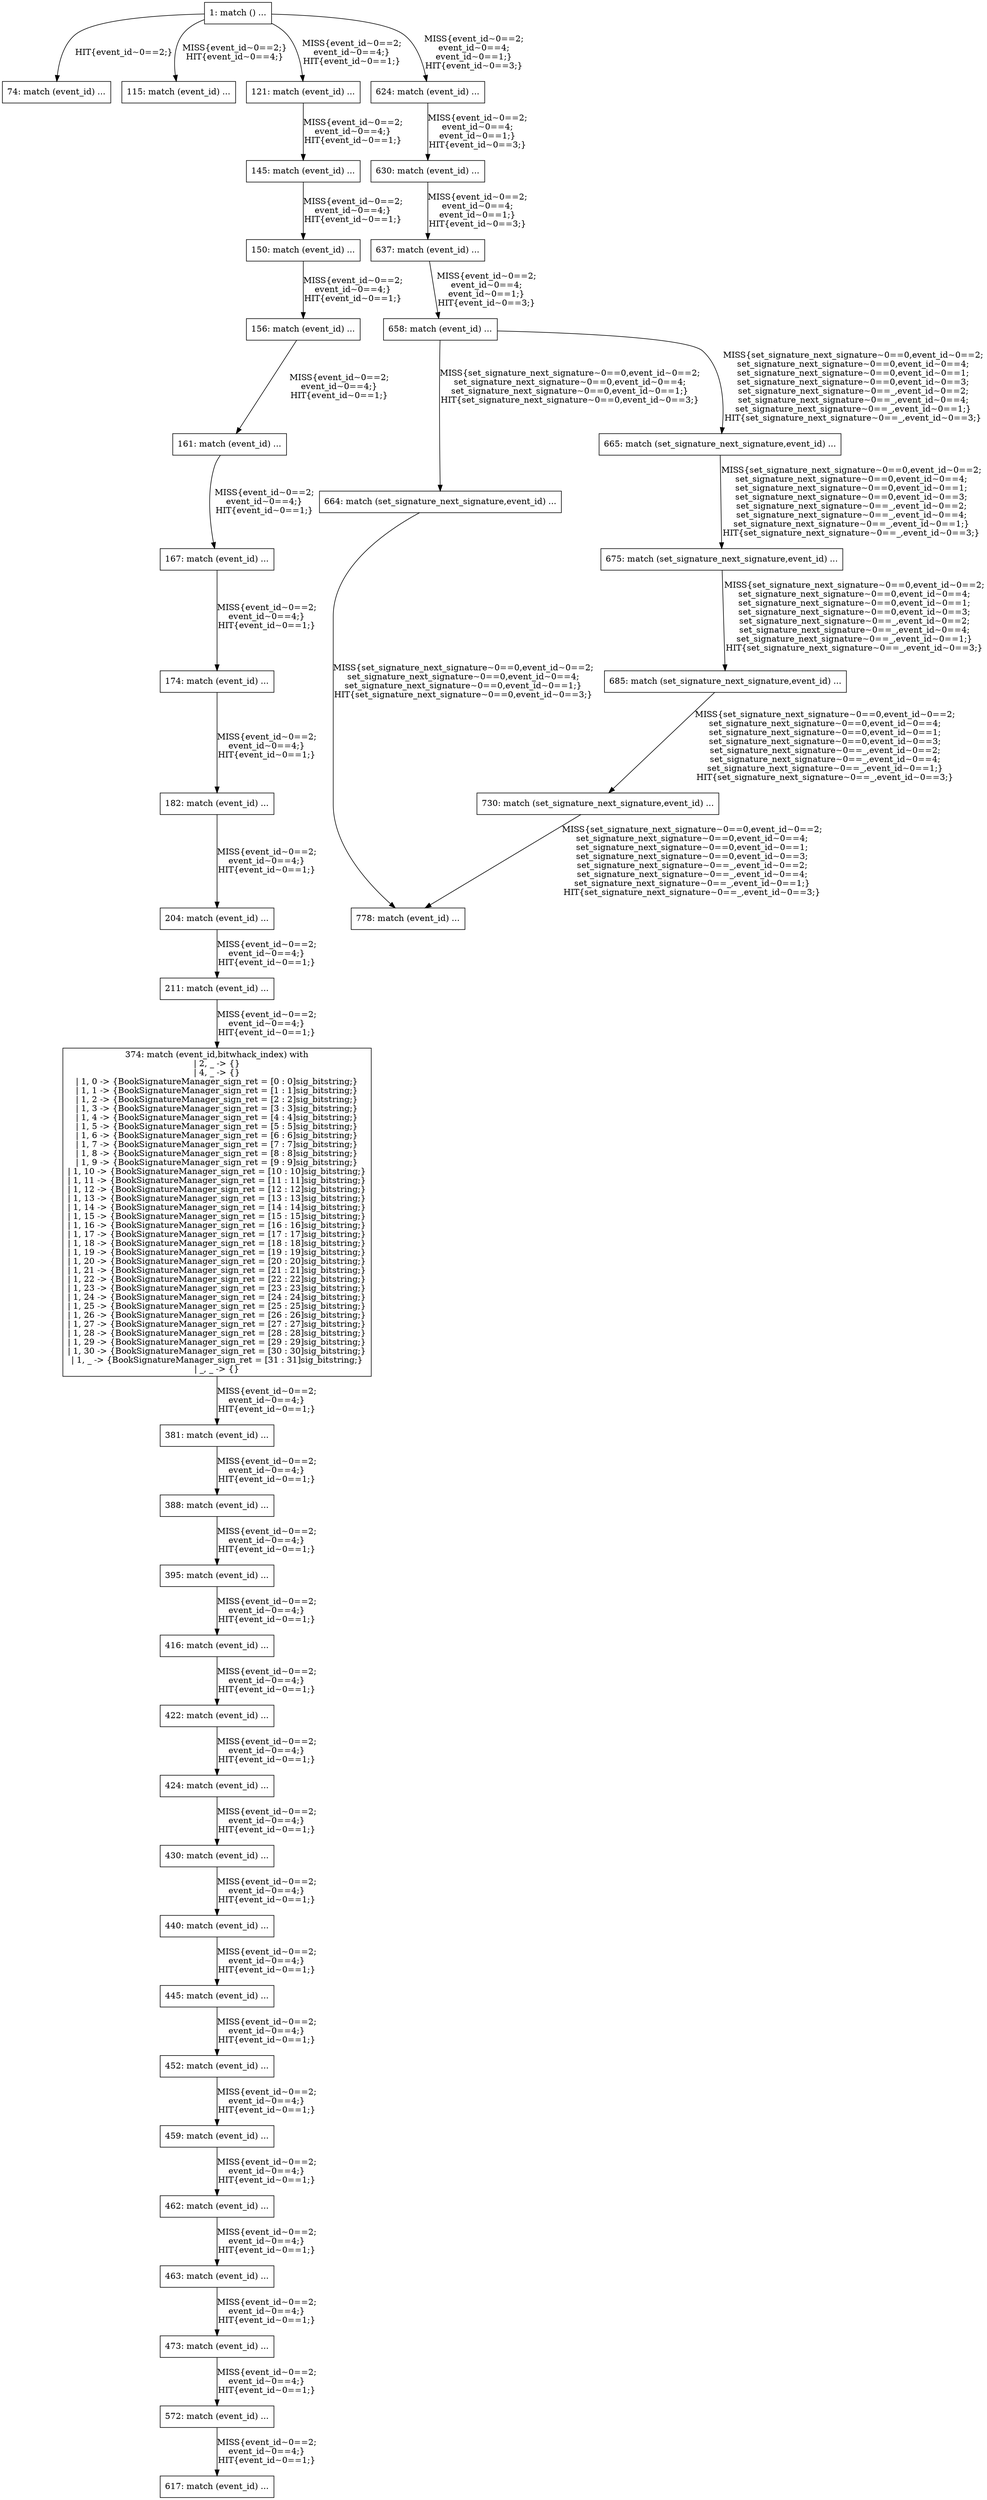 digraph G {
  "1: match () ...
" [shape=box, ];
  "74: match (event_id) ...
" [shape=box, ];
  "115: match (event_id) ...
" [shape=box, ];
  "121: match (event_id) ...
" [shape=box, ];
  "145: match (event_id) ...
" [shape=box, ];
  "150: match (event_id) ...
" [shape=box, ];
  "156: match (event_id) ...
" [shape=box, ];
  "161: match (event_id) ...
" [shape=box, ];
  "167: match (event_id) ...
" [shape=box, ];
  "174: match (event_id) ...
" [shape=box, ];
  "182: match (event_id) ...
" [shape=box, ];
  "204: match (event_id) ...
" [shape=box, ];
  "211: match (event_id) ...
" [shape=box, ];
  "374: match (event_id,bitwhack_index) with
| 2, _ -> {}
| 4, _ -> {}
| 1, 0 -> {BookSignatureManager_sign_ret = [0 : 0]sig_bitstring;}
| 1, 1 -> {BookSignatureManager_sign_ret = [1 : 1]sig_bitstring;}
| 1, 2 -> {BookSignatureManager_sign_ret = [2 : 2]sig_bitstring;}
| 1, 3 -> {BookSignatureManager_sign_ret = [3 : 3]sig_bitstring;}
| 1, 4 -> {BookSignatureManager_sign_ret = [4 : 4]sig_bitstring;}
| 1, 5 -> {BookSignatureManager_sign_ret = [5 : 5]sig_bitstring;}
| 1, 6 -> {BookSignatureManager_sign_ret = [6 : 6]sig_bitstring;}
| 1, 7 -> {BookSignatureManager_sign_ret = [7 : 7]sig_bitstring;}
| 1, 8 -> {BookSignatureManager_sign_ret = [8 : 8]sig_bitstring;}
| 1, 9 -> {BookSignatureManager_sign_ret = [9 : 9]sig_bitstring;}
| 1, 10 -> {BookSignatureManager_sign_ret = [10 : 10]sig_bitstring;}
| 1, 11 -> {BookSignatureManager_sign_ret = [11 : 11]sig_bitstring;}
| 1, 12 -> {BookSignatureManager_sign_ret = [12 : 12]sig_bitstring;}
| 1, 13 -> {BookSignatureManager_sign_ret = [13 : 13]sig_bitstring;}
| 1, 14 -> {BookSignatureManager_sign_ret = [14 : 14]sig_bitstring;}
| 1, 15 -> {BookSignatureManager_sign_ret = [15 : 15]sig_bitstring;}
| 1, 16 -> {BookSignatureManager_sign_ret = [16 : 16]sig_bitstring;}
| 1, 17 -> {BookSignatureManager_sign_ret = [17 : 17]sig_bitstring;}
| 1, 18 -> {BookSignatureManager_sign_ret = [18 : 18]sig_bitstring;}
| 1, 19 -> {BookSignatureManager_sign_ret = [19 : 19]sig_bitstring;}
| 1, 20 -> {BookSignatureManager_sign_ret = [20 : 20]sig_bitstring;}
| 1, 21 -> {BookSignatureManager_sign_ret = [21 : 21]sig_bitstring;}
| 1, 22 -> {BookSignatureManager_sign_ret = [22 : 22]sig_bitstring;}
| 1, 23 -> {BookSignatureManager_sign_ret = [23 : 23]sig_bitstring;}
| 1, 24 -> {BookSignatureManager_sign_ret = [24 : 24]sig_bitstring;}
| 1, 25 -> {BookSignatureManager_sign_ret = [25 : 25]sig_bitstring;}
| 1, 26 -> {BookSignatureManager_sign_ret = [26 : 26]sig_bitstring;}
| 1, 27 -> {BookSignatureManager_sign_ret = [27 : 27]sig_bitstring;}
| 1, 28 -> {BookSignatureManager_sign_ret = [28 : 28]sig_bitstring;}
| 1, 29 -> {BookSignatureManager_sign_ret = [29 : 29]sig_bitstring;}
| 1, 30 -> {BookSignatureManager_sign_ret = [30 : 30]sig_bitstring;}
| 1, _ -> {BookSignatureManager_sign_ret = [31 : 31]sig_bitstring;}
| _, _ -> {}" [
  shape=box, ];
  "381: match (event_id) ...
" [shape=box, ];
  "388: match (event_id) ...
" [shape=box, ];
  "395: match (event_id) ...
" [shape=box, ];
  "416: match (event_id) ...
" [shape=box, ];
  "422: match (event_id) ...
" [shape=box, ];
  "424: match (event_id) ...
" [shape=box, ];
  "430: match (event_id) ...
" [shape=box, ];
  "440: match (event_id) ...
" [shape=box, ];
  "445: match (event_id) ...
" [shape=box, ];
  "452: match (event_id) ...
" [shape=box, ];
  "459: match (event_id) ...
" [shape=box, ];
  "462: match (event_id) ...
" [shape=box, ];
  "463: match (event_id) ...
" [shape=box, ];
  "473: match (event_id) ...
" [shape=box, ];
  "572: match (event_id) ...
" [shape=box, ];
  "617: match (event_id) ...
" [shape=box, ];
  "624: match (event_id) ...
" [shape=box, ];
  "630: match (event_id) ...
" [shape=box, ];
  "637: match (event_id) ...
" [shape=box, ];
  "658: match (event_id) ...
" [shape=box, ];
  "664: match (set_signature_next_signature,event_id) ...
" [shape=box, ];
  "665: match (set_signature_next_signature,event_id) ...
" [shape=box, ];
  "675: match (set_signature_next_signature,event_id) ...
" [shape=box, ];
  "685: match (set_signature_next_signature,event_id) ...
" [shape=box, ];
  "730: match (set_signature_next_signature,event_id) ...
" [shape=box, ];
  "778: match (event_id) ...
" [shape=box, ];
  
  
  "1: match () ...
" -> "74: match (event_id) ...
" [label="HIT{event_id~0==2;}",
                                                     ];
  "1: match () ...
" -> "115: match (event_id) ...
" [label="MISS{event_id~0==2;}
HIT{event_id~0==4;}",
                                                      ];
  "1: match () ...
" -> "121: match (event_id) ...
" [label="MISS{event_id~0==2;
event_id~0==4;}
HIT{event_id~0==1;}",
                                                      ];
  "1: match () ...
" -> "624: match (event_id) ...
" [label="MISS{event_id~0==2;
event_id~0==4;
event_id~0==1;}
HIT{event_id~0==3;}",
                                                      ];
  "121: match (event_id) ...
" -> "145: match (event_id) ...
" [label="MISS{event_id~0==2;
event_id~0==4;}
HIT{event_id~0==1;}",
                                                                ];
  "145: match (event_id) ...
" -> "150: match (event_id) ...
" [label="MISS{event_id~0==2;
event_id~0==4;}
HIT{event_id~0==1;}",
                                                                ];
  "150: match (event_id) ...
" -> "156: match (event_id) ...
" [label="MISS{event_id~0==2;
event_id~0==4;}
HIT{event_id~0==1;}",
                                                                ];
  "156: match (event_id) ...
" -> "161: match (event_id) ...
" [label="MISS{event_id~0==2;
event_id~0==4;}
HIT{event_id~0==1;}",
                                                                ];
  "161: match (event_id) ...
" -> "167: match (event_id) ...
" [label="MISS{event_id~0==2;
event_id~0==4;}
HIT{event_id~0==1;}",
                                                                ];
  "167: match (event_id) ...
" -> "174: match (event_id) ...
" [label="MISS{event_id~0==2;
event_id~0==4;}
HIT{event_id~0==1;}",
                                                                ];
  "174: match (event_id) ...
" -> "182: match (event_id) ...
" [label="MISS{event_id~0==2;
event_id~0==4;}
HIT{event_id~0==1;}",
                                                                ];
  "182: match (event_id) ...
" -> "204: match (event_id) ...
" [label="MISS{event_id~0==2;
event_id~0==4;}
HIT{event_id~0==1;}",
                                                                ];
  "204: match (event_id) ...
" -> "211: match (event_id) ...
" [label="MISS{event_id~0==2;
event_id~0==4;}
HIT{event_id~0==1;}",
                                                                ];
  "211: match (event_id) ...
" -> "374: match (event_id,bitwhack_index) with
| 2, _ -> {}
| 4, _ -> {}
| 1, 0 -> {BookSignatureManager_sign_ret = [0 : 0]sig_bitstring;}
| 1, 1 -> {BookSignatureManager_sign_ret = [1 : 1]sig_bitstring;}
| 1, 2 -> {BookSignatureManager_sign_ret = [2 : 2]sig_bitstring;}
| 1, 3 -> {BookSignatureManager_sign_ret = [3 : 3]sig_bitstring;}
| 1, 4 -> {BookSignatureManager_sign_ret = [4 : 4]sig_bitstring;}
| 1, 5 -> {BookSignatureManager_sign_ret = [5 : 5]sig_bitstring;}
| 1, 6 -> {BookSignatureManager_sign_ret = [6 : 6]sig_bitstring;}
| 1, 7 -> {BookSignatureManager_sign_ret = [7 : 7]sig_bitstring;}
| 1, 8 -> {BookSignatureManager_sign_ret = [8 : 8]sig_bitstring;}
| 1, 9 -> {BookSignatureManager_sign_ret = [9 : 9]sig_bitstring;}
| 1, 10 -> {BookSignatureManager_sign_ret = [10 : 10]sig_bitstring;}
| 1, 11 -> {BookSignatureManager_sign_ret = [11 : 11]sig_bitstring;}
| 1, 12 -> {BookSignatureManager_sign_ret = [12 : 12]sig_bitstring;}
| 1, 13 -> {BookSignatureManager_sign_ret = [13 : 13]sig_bitstring;}
| 1, 14 -> {BookSignatureManager_sign_ret = [14 : 14]sig_bitstring;}
| 1, 15 -> {BookSignatureManager_sign_ret = [15 : 15]sig_bitstring;}
| 1, 16 -> {BookSignatureManager_sign_ret = [16 : 16]sig_bitstring;}
| 1, 17 -> {BookSignatureManager_sign_ret = [17 : 17]sig_bitstring;}
| 1, 18 -> {BookSignatureManager_sign_ret = [18 : 18]sig_bitstring;}
| 1, 19 -> {BookSignatureManager_sign_ret = [19 : 19]sig_bitstring;}
| 1, 20 -> {BookSignatureManager_sign_ret = [20 : 20]sig_bitstring;}
| 1, 21 -> {BookSignatureManager_sign_ret = [21 : 21]sig_bitstring;}
| 1, 22 -> {BookSignatureManager_sign_ret = [22 : 22]sig_bitstring;}
| 1, 23 -> {BookSignatureManager_sign_ret = [23 : 23]sig_bitstring;}
| 1, 24 -> {BookSignatureManager_sign_ret = [24 : 24]sig_bitstring;}
| 1, 25 -> {BookSignatureManager_sign_ret = [25 : 25]sig_bitstring;}
| 1, 26 -> {BookSignatureManager_sign_ret = [26 : 26]sig_bitstring;}
| 1, 27 -> {BookSignatureManager_sign_ret = [27 : 27]sig_bitstring;}
| 1, 28 -> {BookSignatureManager_sign_ret = [28 : 28]sig_bitstring;}
| 1, 29 -> {BookSignatureManager_sign_ret = [29 : 29]sig_bitstring;}
| 1, 30 -> {BookSignatureManager_sign_ret = [30 : 30]sig_bitstring;}
| 1, _ -> {BookSignatureManager_sign_ret = [31 : 31]sig_bitstring;}
| _, _ -> {}" [
  label="MISS{event_id~0==2;
event_id~0==4;}
HIT{event_id~0==1;}", ];
  "374: match (event_id,bitwhack_index) with
| 2, _ -> {}
| 4, _ -> {}
| 1, 0 -> {BookSignatureManager_sign_ret = [0 : 0]sig_bitstring;}
| 1, 1 -> {BookSignatureManager_sign_ret = [1 : 1]sig_bitstring;}
| 1, 2 -> {BookSignatureManager_sign_ret = [2 : 2]sig_bitstring;}
| 1, 3 -> {BookSignatureManager_sign_ret = [3 : 3]sig_bitstring;}
| 1, 4 -> {BookSignatureManager_sign_ret = [4 : 4]sig_bitstring;}
| 1, 5 -> {BookSignatureManager_sign_ret = [5 : 5]sig_bitstring;}
| 1, 6 -> {BookSignatureManager_sign_ret = [6 : 6]sig_bitstring;}
| 1, 7 -> {BookSignatureManager_sign_ret = [7 : 7]sig_bitstring;}
| 1, 8 -> {BookSignatureManager_sign_ret = [8 : 8]sig_bitstring;}
| 1, 9 -> {BookSignatureManager_sign_ret = [9 : 9]sig_bitstring;}
| 1, 10 -> {BookSignatureManager_sign_ret = [10 : 10]sig_bitstring;}
| 1, 11 -> {BookSignatureManager_sign_ret = [11 : 11]sig_bitstring;}
| 1, 12 -> {BookSignatureManager_sign_ret = [12 : 12]sig_bitstring;}
| 1, 13 -> {BookSignatureManager_sign_ret = [13 : 13]sig_bitstring;}
| 1, 14 -> {BookSignatureManager_sign_ret = [14 : 14]sig_bitstring;}
| 1, 15 -> {BookSignatureManager_sign_ret = [15 : 15]sig_bitstring;}
| 1, 16 -> {BookSignatureManager_sign_ret = [16 : 16]sig_bitstring;}
| 1, 17 -> {BookSignatureManager_sign_ret = [17 : 17]sig_bitstring;}
| 1, 18 -> {BookSignatureManager_sign_ret = [18 : 18]sig_bitstring;}
| 1, 19 -> {BookSignatureManager_sign_ret = [19 : 19]sig_bitstring;}
| 1, 20 -> {BookSignatureManager_sign_ret = [20 : 20]sig_bitstring;}
| 1, 21 -> {BookSignatureManager_sign_ret = [21 : 21]sig_bitstring;}
| 1, 22 -> {BookSignatureManager_sign_ret = [22 : 22]sig_bitstring;}
| 1, 23 -> {BookSignatureManager_sign_ret = [23 : 23]sig_bitstring;}
| 1, 24 -> {BookSignatureManager_sign_ret = [24 : 24]sig_bitstring;}
| 1, 25 -> {BookSignatureManager_sign_ret = [25 : 25]sig_bitstring;}
| 1, 26 -> {BookSignatureManager_sign_ret = [26 : 26]sig_bitstring;}
| 1, 27 -> {BookSignatureManager_sign_ret = [27 : 27]sig_bitstring;}
| 1, 28 -> {BookSignatureManager_sign_ret = [28 : 28]sig_bitstring;}
| 1, 29 -> {BookSignatureManager_sign_ret = [29 : 29]sig_bitstring;}
| 1, 30 -> {BookSignatureManager_sign_ret = [30 : 30]sig_bitstring;}
| 1, _ -> {BookSignatureManager_sign_ret = [31 : 31]sig_bitstring;}
| _, _ -> {}" -> "381: match (event_id) ...
" [
  label="MISS{event_id~0==2;
event_id~0==4;}
HIT{event_id~0==1;}", ];
  "381: match (event_id) ...
" -> "388: match (event_id) ...
" [label="MISS{event_id~0==2;
event_id~0==4;}
HIT{event_id~0==1;}",
                                                                ];
  "388: match (event_id) ...
" -> "395: match (event_id) ...
" [label="MISS{event_id~0==2;
event_id~0==4;}
HIT{event_id~0==1;}",
                                                                ];
  "395: match (event_id) ...
" -> "416: match (event_id) ...
" [label="MISS{event_id~0==2;
event_id~0==4;}
HIT{event_id~0==1;}",
                                                                ];
  "416: match (event_id) ...
" -> "422: match (event_id) ...
" [label="MISS{event_id~0==2;
event_id~0==4;}
HIT{event_id~0==1;}",
                                                                ];
  "422: match (event_id) ...
" -> "424: match (event_id) ...
" [label="MISS{event_id~0==2;
event_id~0==4;}
HIT{event_id~0==1;}",
                                                                ];
  "424: match (event_id) ...
" -> "430: match (event_id) ...
" [label="MISS{event_id~0==2;
event_id~0==4;}
HIT{event_id~0==1;}",
                                                                ];
  "430: match (event_id) ...
" -> "440: match (event_id) ...
" [label="MISS{event_id~0==2;
event_id~0==4;}
HIT{event_id~0==1;}",
                                                                ];
  "440: match (event_id) ...
" -> "445: match (event_id) ...
" [label="MISS{event_id~0==2;
event_id~0==4;}
HIT{event_id~0==1;}",
                                                                ];
  "445: match (event_id) ...
" -> "452: match (event_id) ...
" [label="MISS{event_id~0==2;
event_id~0==4;}
HIT{event_id~0==1;}",
                                                                ];
  "452: match (event_id) ...
" -> "459: match (event_id) ...
" [label="MISS{event_id~0==2;
event_id~0==4;}
HIT{event_id~0==1;}",
                                                                ];
  "459: match (event_id) ...
" -> "462: match (event_id) ...
" [label="MISS{event_id~0==2;
event_id~0==4;}
HIT{event_id~0==1;}",
                                                                ];
  "462: match (event_id) ...
" -> "463: match (event_id) ...
" [label="MISS{event_id~0==2;
event_id~0==4;}
HIT{event_id~0==1;}",
                                                                ];
  "463: match (event_id) ...
" -> "473: match (event_id) ...
" [label="MISS{event_id~0==2;
event_id~0==4;}
HIT{event_id~0==1;}",
                                                                ];
  "473: match (event_id) ...
" -> "572: match (event_id) ...
" [label="MISS{event_id~0==2;
event_id~0==4;}
HIT{event_id~0==1;}",
                                                                ];
  "572: match (event_id) ...
" -> "617: match (event_id) ...
" [label="MISS{event_id~0==2;
event_id~0==4;}
HIT{event_id~0==1;}",
                                                                ];
  "624: match (event_id) ...
" -> "630: match (event_id) ...
" [label="MISS{event_id~0==2;
event_id~0==4;
event_id~0==1;}
HIT{event_id~0==3;}",
                                                                ];
  "630: match (event_id) ...
" -> "637: match (event_id) ...
" [label="MISS{event_id~0==2;
event_id~0==4;
event_id~0==1;}
HIT{event_id~0==3;}",
                                                                ];
  "637: match (event_id) ...
" -> "658: match (event_id) ...
" [label="MISS{event_id~0==2;
event_id~0==4;
event_id~0==1;}
HIT{event_id~0==3;}",
                                                                ];
  "658: match (event_id) ...
" -> "664: match (set_signature_next_signature,event_id) ...
" [
  label="MISS{set_signature_next_signature~0==0,event_id~0==2;
set_signature_next_signature~0==0,event_id~0==4;
set_signature_next_signature~0==0,event_id~0==1;}
HIT{set_signature_next_signature~0==0,event_id~0==3;}",
  ];
  "658: match (event_id) ...
" -> "665: match (set_signature_next_signature,event_id) ...
" [
  label="MISS{set_signature_next_signature~0==0,event_id~0==2;
set_signature_next_signature~0==0,event_id~0==4;
set_signature_next_signature~0==0,event_id~0==1;
set_signature_next_signature~0==0,event_id~0==3;
set_signature_next_signature~0==_,event_id~0==2;
set_signature_next_signature~0==_,event_id~0==4;
set_signature_next_signature~0==_,event_id~0==1;}
HIT{set_signature_next_signature~0==_,event_id~0==3;}",
  ];
  "664: match (set_signature_next_signature,event_id) ...
" -> "778: match (event_id) ...
" [
  label="MISS{set_signature_next_signature~0==0,event_id~0==2;
set_signature_next_signature~0==0,event_id~0==4;
set_signature_next_signature~0==0,event_id~0==1;}
HIT{set_signature_next_signature~0==0,event_id~0==3;}",
  ];
  "665: match (set_signature_next_signature,event_id) ...
" -> "675: match (set_signature_next_signature,event_id) ...
" [
  label="MISS{set_signature_next_signature~0==0,event_id~0==2;
set_signature_next_signature~0==0,event_id~0==4;
set_signature_next_signature~0==0,event_id~0==1;
set_signature_next_signature~0==0,event_id~0==3;
set_signature_next_signature~0==_,event_id~0==2;
set_signature_next_signature~0==_,event_id~0==4;
set_signature_next_signature~0==_,event_id~0==1;}
HIT{set_signature_next_signature~0==_,event_id~0==3;}",
  ];
  "675: match (set_signature_next_signature,event_id) ...
" -> "685: match (set_signature_next_signature,event_id) ...
" [
  label="MISS{set_signature_next_signature~0==0,event_id~0==2;
set_signature_next_signature~0==0,event_id~0==4;
set_signature_next_signature~0==0,event_id~0==1;
set_signature_next_signature~0==0,event_id~0==3;
set_signature_next_signature~0==_,event_id~0==2;
set_signature_next_signature~0==_,event_id~0==4;
set_signature_next_signature~0==_,event_id~0==1;}
HIT{set_signature_next_signature~0==_,event_id~0==3;}",
  ];
  "685: match (set_signature_next_signature,event_id) ...
" -> "730: match (set_signature_next_signature,event_id) ...
" [
  label="MISS{set_signature_next_signature~0==0,event_id~0==2;
set_signature_next_signature~0==0,event_id~0==4;
set_signature_next_signature~0==0,event_id~0==1;
set_signature_next_signature~0==0,event_id~0==3;
set_signature_next_signature~0==_,event_id~0==2;
set_signature_next_signature~0==_,event_id~0==4;
set_signature_next_signature~0==_,event_id~0==1;}
HIT{set_signature_next_signature~0==_,event_id~0==3;}",
  ];
  "730: match (set_signature_next_signature,event_id) ...
" -> "778: match (event_id) ...
" [
  label="MISS{set_signature_next_signature~0==0,event_id~0==2;
set_signature_next_signature~0==0,event_id~0==4;
set_signature_next_signature~0==0,event_id~0==1;
set_signature_next_signature~0==0,event_id~0==3;
set_signature_next_signature~0==_,event_id~0==2;
set_signature_next_signature~0==_,event_id~0==4;
set_signature_next_signature~0==_,event_id~0==1;}
HIT{set_signature_next_signature~0==_,event_id~0==3;}",
  ];
  
  }